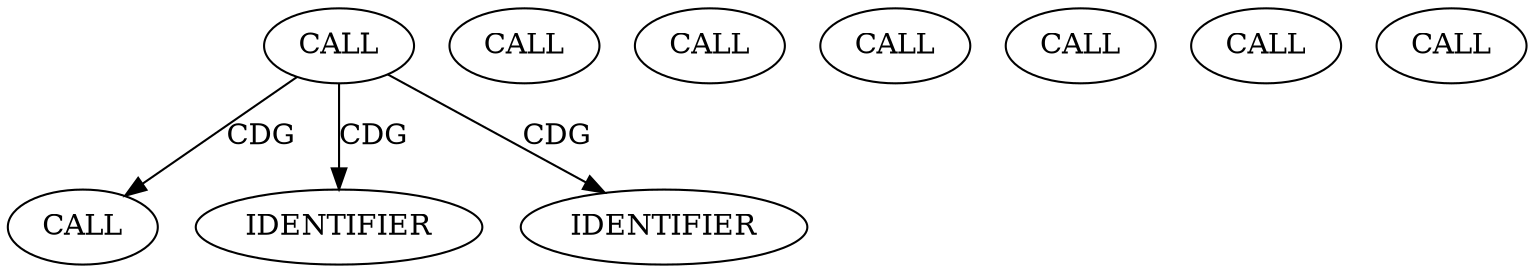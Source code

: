strict digraph "" {
	node [label="\N"];
	1232	[ARGUMENT_INDEX=1,
		CODE="front_len < 0",
		COLUMN_NUMBER=9,
		DISPATCH_TYPE=STATIC_DISPATCH,
		LINE_NUMBER=413,
		METHOD_FULL_NAME="<operator>.lessThan",
		NAME="<operator>.lessThan",
		ORDER=1,
		TYPE_FULL_NAME="<empty>",
		filename="messenger_v2.c",
		label=CALL];
	1235	[ARGUMENT_INDEX=2,
		CODE="front_len > CEPH_MSG_MAX_FRONT_LEN",
		COLUMN_NUMBER=26,
		DISPATCH_TYPE=STATIC_DISPATCH,
		LINE_NUMBER=413,
		METHOD_FULL_NAME="<operator>.greaterThan",
		NAME="<operator>.greaterThan",
		ORDER=2,
		TYPE_FULL_NAME="<empty>",
		filename="messenger_v2.c",
		label=CALL];
	1232 -> 1235	[label=CDG];
	1236	[ARGUMENT_INDEX=1,
		CODE=front_len,
		COLUMN_NUMBER=26,
		LINE_NUMBER=413,
		NAME=front_len,
		ORDER=1,
		TYPE_FULL_NAME=int,
		filename="messenger_v2.c",
		label=IDENTIFIER];
	1232 -> 1236	[label=CDG];
	1237	[ARGUMENT_INDEX=2,
		CODE=CEPH_MSG_MAX_FRONT_LEN,
		COLUMN_NUMBER=38,
		LINE_NUMBER=413,
		NAME=CEPH_MSG_MAX_FRONT_LEN,
		ORDER=2,
		TYPE_FULL_NAME=ANY,
		filename="messenger_v2.c",
		label=IDENTIFIER];
	1232 -> 1237	[label=CDG];
	1230	[ARGUMENT_INDEX=1,
		CODE="front_len < 0 || front_len > CEPH_MSG_MAX_FRONT_LEN ||
	       middle_len < 0",
		COLUMN_NUMBER=9,
		DISPATCH_TYPE=STATIC_DISPATCH,
		LINE_NUMBER=413,
		METHOD_FULL_NAME="<operator>.logicalOr",
		NAME="<operator>.logicalOr",
		ORDER=1,
		TYPE_FULL_NAME="<empty>",
		filename="messenger_v2.c",
		label=CALL];
	1226	[ARGUMENT_INDEX=-1,
		CODE="BUG_ON(front_len < 0 || front_len > CEPH_MSG_MAX_FRONT_LEN ||
	       middle_len < 0 || middle_len > CEPH_MSG_MAX_MIDDLE_LEN ||
	       \
data_len < 0 || data_len > CEPH_MSG_MAX_DATA_LEN)",
		COLUMN_NUMBER=2,
		DISPATCH_TYPE=STATIC_DISPATCH,
		LINE_NUMBER=413,
		METHOD_FULL_NAME=BUG_ON,
		NAME=BUG_ON,
		ORDER=1,
		TYPE_FULL_NAME="<empty>",
		filename="messenger_v2.c",
		label=CALL];
	1231	[ARGUMENT_INDEX=1,
		CODE="front_len < 0 || front_len > CEPH_MSG_MAX_FRONT_LEN",
		COLUMN_NUMBER=9,
		DISPATCH_TYPE=STATIC_DISPATCH,
		LINE_NUMBER=413,
		METHOD_FULL_NAME="<operator>.logicalOr",
		NAME="<operator>.logicalOr",
		ORDER=1,
		TYPE_FULL_NAME="<empty>",
		filename="messenger_v2.c",
		label=CALL];
	1227	[ARGUMENT_INDEX=1,
		CODE="front_len < 0 || front_len > CEPH_MSG_MAX_FRONT_LEN ||
	       middle_len < 0 || middle_len > CEPH_MSG_MAX_MIDDLE_LEN ||
	       \
data_len < 0 || data_len > CEPH_MSG_MAX_DATA_LEN",
		COLUMN_NUMBER=9,
		DISPATCH_TYPE=STATIC_DISPATCH,
		LINE_NUMBER=413,
		METHOD_FULL_NAME="<operator>.logicalOr",
		NAME="<operator>.logicalOr",
		ORDER=1,
		TYPE_FULL_NAME="<empty>",
		filename="messenger_v2.c",
		label=CALL];
	1229	[ARGUMENT_INDEX=1,
		CODE="front_len < 0 || front_len > CEPH_MSG_MAX_FRONT_LEN ||
	       middle_len < 0 || middle_len > CEPH_MSG_MAX_MIDDLE_LEN",
		COLUMN_NUMBER=9,
		DISPATCH_TYPE=STATIC_DISPATCH,
		LINE_NUMBER=413,
		METHOD_FULL_NAME="<operator>.logicalOr",
		NAME="<operator>.logicalOr",
		ORDER=1,
		TYPE_FULL_NAME="<empty>",
		filename="messenger_v2.c",
		label=CALL];
	1228	[ARGUMENT_INDEX=1,
		CODE="front_len < 0 || front_len > CEPH_MSG_MAX_FRONT_LEN ||
	       middle_len < 0 || middle_len > CEPH_MSG_MAX_MIDDLE_LEN ||
	       \
data_len < 0",
		COLUMN_NUMBER=9,
		DISPATCH_TYPE=STATIC_DISPATCH,
		LINE_NUMBER=413,
		METHOD_FULL_NAME="<operator>.logicalOr",
		NAME="<operator>.logicalOr",
		ORDER=1,
		TYPE_FULL_NAME="<empty>",
		filename="messenger_v2.c",
		label=CALL];
}
